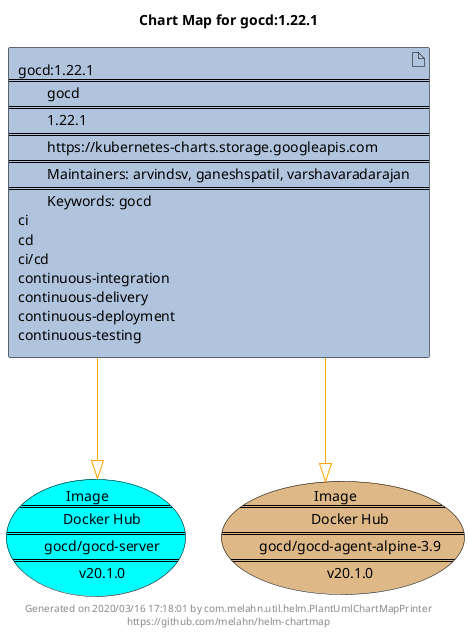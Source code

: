 @startuml
skinparam linetype ortho
skinparam backgroundColor white
skinparam usecaseBorderColor black
skinparam usecaseArrowColor LightSlateGray
skinparam artifactBorderColor black
skinparam artifactArrowColor LightSlateGray

title Chart Map for gocd:1.22.1

'There is one referenced Helm Chart
artifact "gocd:1.22.1\n====\n\tgocd\n====\n\t1.22.1\n====\n\thttps://kubernetes-charts.storage.googleapis.com\n====\n\tMaintainers: arvindsv, ganeshspatil, varshavaradarajan\n====\n\tKeywords: gocd\nci\ncd\nci/cd\ncontinuous-integration\ncontinuous-delivery\ncontinuous-deployment\ncontinuous-testing" as gocd_1_22_1 #LightSteelBlue

'There are 2 referenced Docker Images
usecase "Image\n====\n\tDocker Hub\n====\n\tgocd/gocd-server\n====\n\tv20.1.0" as gocd_gocd_server_v20_1_0 #Aqua
usecase "Image\n====\n\tDocker Hub\n====\n\tgocd/gocd-agent-alpine-3.9\n====\n\tv20.1.0" as gocd_gocd_agent_alpine_3_9_v20_1_0 #BurlyWood

'Chart Dependencies
gocd_1_22_1--[#orange]-|>gocd_gocd_server_v20_1_0
gocd_1_22_1--[#orange]-|>gocd_gocd_agent_alpine_3_9_v20_1_0

center footer Generated on 2020/03/16 17:18:01 by com.melahn.util.helm.PlantUmlChartMapPrinter\nhttps://github.com/melahn/helm-chartmap
@enduml

